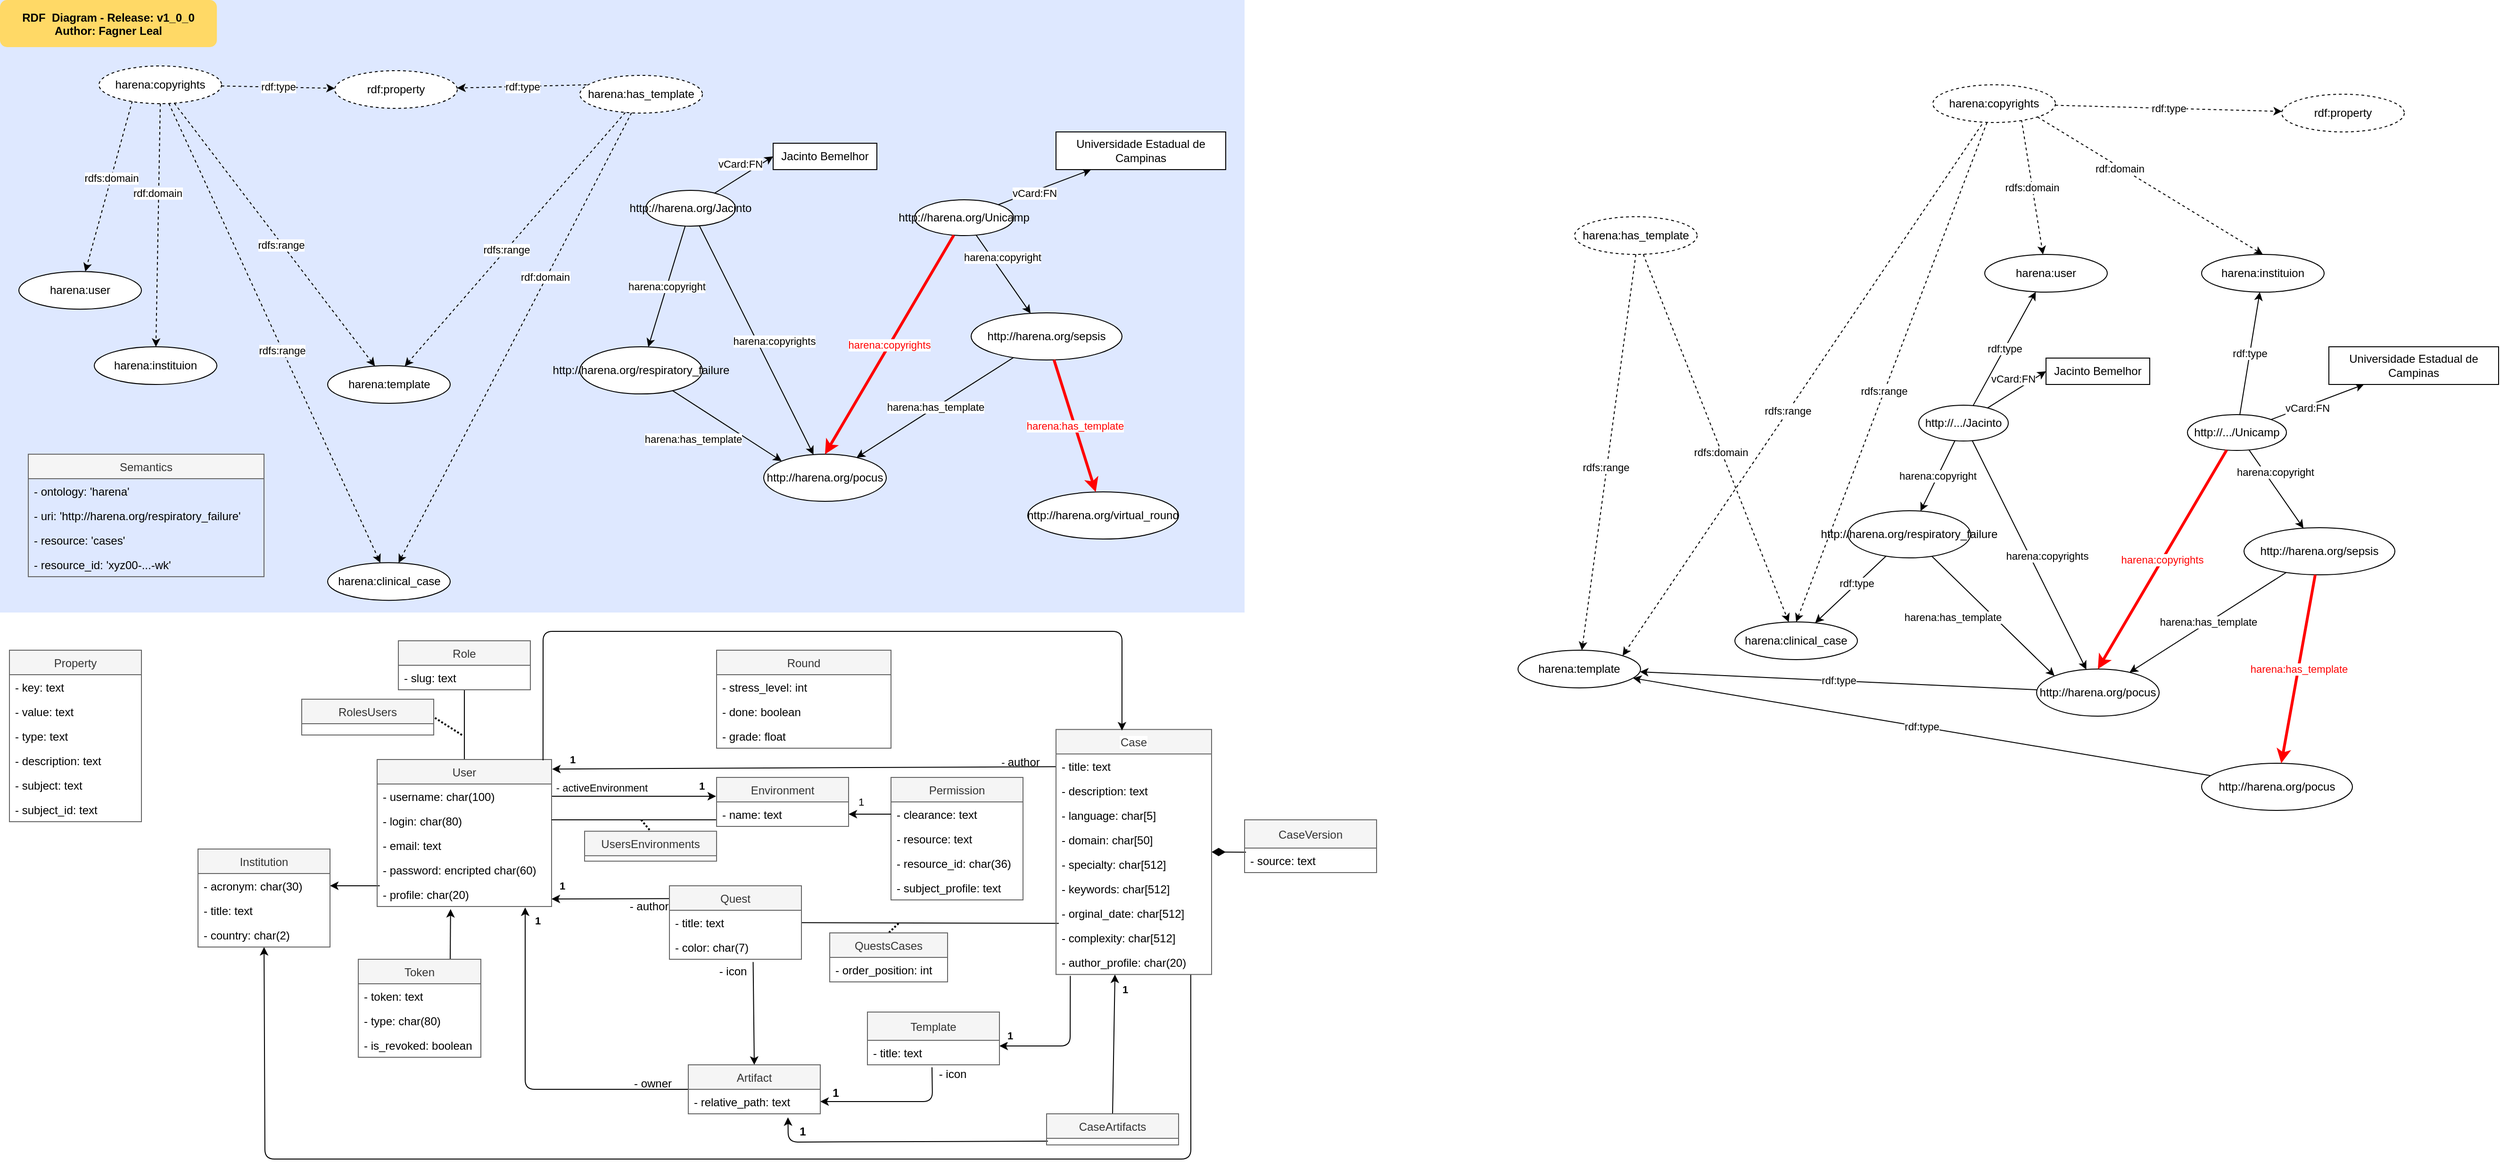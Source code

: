 <mxfile version="14.4.9" type="device"><diagram name="Page-1" id="c4acf3e9-155e-7222-9cf6-157b1a14988f"><mxGraphModel dx="1621" dy="424" grid="1" gridSize="10" guides="1" tooltips="1" connect="1" arrows="1" fold="1" page="1" pageScale="1" pageWidth="850" pageHeight="1100" background="#ffffff" math="0" shadow="0"><root><mxCell id="0"/><mxCell id="1" parent="0"/><mxCell id="ltPf_mcnGNrRVXwkHgvN-47" value="" style="fillColor=#DEE8FF;strokeColor=none" parent="1" vertex="1"><mxGeometry x="-840" y="10" width="1320" height="650" as="geometry"/></mxCell><mxCell id="sUAxRqPN--5q4pYPK_Sp-10" value="" style="endArrow=classic;endFill=1;endSize=6;html=1;exitX=0.5;exitY=0;exitDx=0;exitDy=0;entryX=0.379;entryY=1;entryDx=0;entryDy=0;entryPerimeter=0;startArrow=none;startFill=0;strokeWidth=1;" parent="1" source="sUAxRqPN--5q4pYPK_Sp-15" target="qgmicakALArpZonlW2vb-24" edge="1"><mxGeometry width="160" relative="1" as="geometry"><mxPoint x="135" y="790" as="sourcePoint"/><mxPoint x="228" y="1018" as="targetPoint"/></mxGeometry></mxCell><mxCell id="qgmicakALArpZonlW2vb-34" value="&lt;font style=&quot;font-size: 11px&quot;&gt;&lt;b&gt;1&lt;/b&gt;&lt;/font&gt;" style="edgeLabel;html=1;align=center;verticalAlign=middle;resizable=0;points=[];" parent="sUAxRqPN--5q4pYPK_Sp-10" vertex="1" connectable="0"><mxGeometry x="0.721" y="3" relative="1" as="geometry"><mxPoint x="13.47" y="-4.8" as="offset"/></mxGeometry></mxCell><mxCell id="sUAxRqPN--5q4pYPK_Sp-37" value="" style="endArrow=none;html=1;rounded=0;exitX=1;exitY=0.5;exitDx=0;exitDy=0;entryX=0.015;entryY=1.154;entryDx=0;entryDy=0;endFill=0;startArrow=classic;startFill=1;entryPerimeter=0;" parent="1" source="sUAxRqPN--5q4pYPK_Sp-26" target="ltPf_mcnGNrRVXwkHgvN-8" edge="1"><mxGeometry relative="1" as="geometry"><mxPoint x="-120" y="932" as="sourcePoint"/><mxPoint x="40" y="932" as="targetPoint"/></mxGeometry></mxCell><mxCell id="sUAxRqPN--5q4pYPK_Sp-41" value="" style="endArrow=none;endFill=0;endSize=12;html=1;startArrow=classic;startFill=1;exitX=1.003;exitY=0.065;exitDx=0;exitDy=0;exitPerimeter=0;" parent="1" source="sUAxRqPN--5q4pYPK_Sp-18" target="sUAxRqPN--5q4pYPK_Sp-2" edge="1"><mxGeometry width="160" relative="1" as="geometry"><mxPoint x="-258" y="826" as="sourcePoint"/><mxPoint x="-200" y="996" as="targetPoint"/></mxGeometry></mxCell><mxCell id="qgmicakALArpZonlW2vb-1" value="&lt;font style=&quot;font-size: 11px&quot;&gt;&lt;b&gt;&lt;font style=&quot;font-size: 11px&quot;&gt;1&lt;/font&gt;&lt;/b&gt;&lt;/font&gt;" style="edgeLabel;html=1;align=center;verticalAlign=middle;resizable=0;points=[];labelBackgroundColor=none;" parent="sUAxRqPN--5q4pYPK_Sp-41" vertex="1" connectable="0"><mxGeometry x="-0.857" y="-1" relative="1" as="geometry"><mxPoint x="-17.04" y="-10.95" as="offset"/></mxGeometry></mxCell><mxCell id="qgmicakALArpZonlW2vb-2" value="- &lt;font style=&quot;font-size: 12px&quot;&gt;author&lt;/font&gt;" style="edgeLabel;html=1;align=center;verticalAlign=middle;resizable=0;points=[];labelBackgroundColor=none;" parent="sUAxRqPN--5q4pYPK_Sp-41" vertex="1" connectable="0"><mxGeometry x="0.803" y="-3" relative="1" as="geometry"><mxPoint x="14.1" y="-8.24" as="offset"/></mxGeometry></mxCell><mxCell id="sUAxRqPN--5q4pYPK_Sp-59" value="" style="endArrow=none;endFill=0;endSize=12;html=1;exitX=0.018;exitY=-0.09;exitDx=0;exitDy=0;exitPerimeter=0;" parent="1" source="nv-oh9yCCC0227xtqOuW-4" target="sUAxRqPN--5q4pYPK_Sp-51" edge="1"><mxGeometry width="160" relative="1" as="geometry"><mxPoint x="270" y="987" as="sourcePoint"/><mxPoint x="30" y="953" as="targetPoint"/></mxGeometry></mxCell><mxCell id="sUAxRqPN--5q4pYPK_Sp-63" value="" style="endArrow=none;html=1;rounded=0;dashed=1;entryX=0.5;entryY=0;entryDx=0;entryDy=0;strokeWidth=2;dashPattern=1 1;" parent="1" target="sUAxRqPN--5q4pYPK_Sp-61" edge="1"><mxGeometry relative="1" as="geometry"><mxPoint x="113" y="990" as="sourcePoint"/><mxPoint x="445" y="954" as="targetPoint"/><Array as="points"/></mxGeometry></mxCell><mxCell id="sUAxRqPN--5q4pYPK_Sp-64" value="" style="resizable=0;html=1;align=left;verticalAlign=bottom;" parent="sUAxRqPN--5q4pYPK_Sp-63" connectable="0" vertex="1"><mxGeometry x="-1" relative="1" as="geometry"/></mxCell><mxCell id="sUAxRqPN--5q4pYPK_Sp-65" value="" style="resizable=0;html=1;align=right;verticalAlign=bottom;" parent="sUAxRqPN--5q4pYPK_Sp-63" connectable="0" vertex="1"><mxGeometry x="1" relative="1" as="geometry"/></mxCell><mxCell id="sUAxRqPN--5q4pYPK_Sp-70" value="" style="endArrow=none;endFill=0;endSize=12;html=1;entryX=0.5;entryY=1;entryDx=0;entryDy=0;exitX=0.5;exitY=0;exitDx=0;exitDy=0;" parent="1" source="sUAxRqPN--5q4pYPK_Sp-18" target="sUAxRqPN--5q4pYPK_Sp-68" edge="1"><mxGeometry width="160" relative="1" as="geometry"><mxPoint x="-365" y="816" as="sourcePoint"/><mxPoint x="-325" y="760" as="targetPoint"/></mxGeometry></mxCell><mxCell id="sUAxRqPN--5q4pYPK_Sp-73" value="" style="endArrow=none;html=1;rounded=0;dashed=1;entryX=1;entryY=0.5;entryDx=0;entryDy=0;strokeWidth=2;dashPattern=1 1;" parent="1" target="sUAxRqPN--5q4pYPK_Sp-71" edge="1"><mxGeometry relative="1" as="geometry"><mxPoint x="-350" y="790" as="sourcePoint"/><mxPoint x="-477.34" y="784.888" as="targetPoint"/><Array as="points"/></mxGeometry></mxCell><mxCell id="sUAxRqPN--5q4pYPK_Sp-74" value="" style="resizable=0;html=1;align=left;verticalAlign=bottom;" parent="sUAxRqPN--5q4pYPK_Sp-73" connectable="0" vertex="1"><mxGeometry x="-1" relative="1" as="geometry"/></mxCell><mxCell id="sUAxRqPN--5q4pYPK_Sp-75" value="" style="resizable=0;html=1;align=right;verticalAlign=bottom;" parent="sUAxRqPN--5q4pYPK_Sp-73" connectable="0" vertex="1"><mxGeometry x="1" relative="1" as="geometry"/></mxCell><mxCell id="ltPf_mcnGNrRVXwkHgvN-31" value="" style="endArrow=none;endFill=0;endSize=12;html=1;entryX=0.004;entryY=0.175;entryDx=0;entryDy=0;entryPerimeter=0;startArrow=classic;startFill=1;" parent="1" target="sUAxRqPN--5q4pYPK_Sp-50" edge="1"><mxGeometry width="160" relative="1" as="geometry"><mxPoint x="-255" y="964" as="sourcePoint"/><mxPoint x="-110" y="970" as="targetPoint"/></mxGeometry></mxCell><mxCell id="qgmicakALArpZonlW2vb-29" value="&lt;font style=&quot;font-size: 12px&quot;&gt;- author&lt;/font&gt;" style="edgeLabel;html=1;align=center;verticalAlign=middle;resizable=0;points=[];labelBackgroundColor=none;" parent="ltPf_mcnGNrRVXwkHgvN-31" vertex="1" connectable="0"><mxGeometry x="0.227" y="-2" relative="1" as="geometry"><mxPoint x="25.85" y="6.21" as="offset"/></mxGeometry></mxCell><mxCell id="qgmicakALArpZonlW2vb-30" value="&lt;font style=&quot;font-size: 12px&quot;&gt;- owner&lt;/font&gt;" style="edgeLabel;html=1;align=center;verticalAlign=middle;resizable=0;points=[];labelBackgroundColor=none;" parent="ltPf_mcnGNrRVXwkHgvN-31" vertex="1" connectable="0"><mxGeometry x="0.227" y="-2" relative="1" as="geometry"><mxPoint x="29.42" y="194.21" as="offset"/></mxGeometry></mxCell><mxCell id="qgmicakALArpZonlW2vb-32" value="&lt;font style=&quot;font-size: 11px&quot;&gt;&lt;b&gt;1&lt;/b&gt;&lt;/font&gt;" style="edgeLabel;html=1;align=center;verticalAlign=middle;resizable=0;points=[];" parent="ltPf_mcnGNrRVXwkHgvN-31" vertex="1" connectable="0"><mxGeometry x="-0.617" y="2" relative="1" as="geometry"><mxPoint x="-13.23" y="-11.93" as="offset"/></mxGeometry></mxCell><mxCell id="ltPf_mcnGNrRVXwkHgvN-48" value="RDF  Diagram - Release: v1_0_0&#xA;Author: Fagner Leal" style="rounded=1;fontStyle=1;fillColor=#FFD966;strokeColor=none" parent="1" vertex="1"><mxGeometry x="-840" y="10" width="230" height="50" as="geometry"/></mxCell><mxCell id="rxB0pewscnfSwpeUuFem-4" value="" style="endArrow=classic;endFill=1;html=1;entryX=0.755;entryY=1.143;entryDx=0;entryDy=0;startArrow=none;startFill=0;entryPerimeter=0;exitX=0.01;exitY=0.879;exitDx=0;exitDy=0;exitPerimeter=0;" parent="1" source="sUAxRqPN--5q4pYPK_Sp-15" target="rxB0pewscnfSwpeUuFem-3" edge="1"><mxGeometry width="160" relative="1" as="geometry"><mxPoint x="230" y="1250" as="sourcePoint"/><mxPoint x="28.18" y="1249.76" as="targetPoint"/><Array as="points"><mxPoint x="-4" y="1222"/></Array></mxGeometry></mxCell><mxCell id="nv-oh9yCCC0227xtqOuW-51" value="&lt;font style=&quot;font-size: 12px&quot;&gt;&lt;b&gt;1&lt;/b&gt;&lt;/font&gt;" style="edgeLabel;html=1;align=center;verticalAlign=middle;resizable=0;points=[];labelBackgroundColor=none;" parent="rxB0pewscnfSwpeUuFem-4" vertex="1" connectable="0"><mxGeometry x="-0.765" y="-3" relative="1" as="geometry"><mxPoint x="-224.68" y="-7.81" as="offset"/></mxGeometry></mxCell><mxCell id="rxB0pewscnfSwpeUuFem-7" value="" style="endArrow=classic;endFill=1;html=1;entryX=0.5;entryY=0;entryDx=0;entryDy=0;startArrow=none;startFill=0;exitX=0.634;exitY=1.109;exitDx=0;exitDy=0;exitPerimeter=0;" parent="1" source="nv-oh9yCCC0227xtqOuW-54" target="rxB0pewscnfSwpeUuFem-1" edge="1"><mxGeometry width="160" relative="1" as="geometry"><mxPoint x="240" y="1253" as="sourcePoint"/><mxPoint x="40" y="1253" as="targetPoint"/></mxGeometry></mxCell><mxCell id="qgmicakALArpZonlW2vb-36" value="&lt;font style=&quot;font-size: 12px&quot;&gt;- icon&lt;/font&gt;" style="edgeLabel;html=1;align=center;verticalAlign=middle;resizable=0;points=[];labelBackgroundColor=none;" parent="rxB0pewscnfSwpeUuFem-7" vertex="1" connectable="0"><mxGeometry x="-0.633" y="1" relative="1" as="geometry"><mxPoint x="-22.83" y="-9.65" as="offset"/></mxGeometry></mxCell><mxCell id="nv-oh9yCCC0227xtqOuW-7" value="" style="endArrow=none;endFill=0;html=1;startArrow=classic;startFill=1;entryX=0.866;entryY=0.989;entryDx=0;entryDy=0;entryPerimeter=0;" parent="1" source="ltPf_mcnGNrRVXwkHgvN-51" target="qgmicakALArpZonlW2vb-24" edge="1"><mxGeometry width="160" relative="1" as="geometry"><mxPoint x="-380" y="970" as="sourcePoint"/><mxPoint x="350" y="1020" as="targetPoint"/><Array as="points"><mxPoint x="-559" y="1240"/><mxPoint x="423" y="1240"/></Array></mxGeometry></mxCell><mxCell id="nv-oh9yCCC0227xtqOuW-11" value="" style="endArrow=none;html=1;endFill=0;endSize=12;exitX=1;exitY=0.5;exitDx=0;exitDy=0;entryX=0.011;entryY=0.167;entryDx=0;entryDy=0;entryPerimeter=0;startArrow=diamondThin;startFill=1;startSize=12;" parent="1" source="sUAxRqPN--5q4pYPK_Sp-1" target="sUAxRqPN--5q4pYPK_Sp-12" edge="1"><mxGeometry width="50" height="50" relative="1" as="geometry"><mxPoint x="420" y="950" as="sourcePoint"/><mxPoint x="470" y="900" as="targetPoint"/></mxGeometry></mxCell><mxCell id="nv-oh9yCCC0227xtqOuW-23" value="" style="endArrow=none;html=1;exitX=1;exitY=0.75;exitDx=0;exitDy=0;startArrow=classic;startFill=1;entryX=0.489;entryY=1.1;entryDx=0;entryDy=0;entryPerimeter=0;" parent="1" source="rxB0pewscnfSwpeUuFem-1" target="nv-oh9yCCC0227xtqOuW-19" edge="1"><mxGeometry width="50" height="50" relative="1" as="geometry"><mxPoint x="490" y="1020" as="sourcePoint"/><mxPoint x="149" y="1157" as="targetPoint"/><Array as="points"><mxPoint x="149" y="1179"/></Array></mxGeometry></mxCell><mxCell id="nv-oh9yCCC0227xtqOuW-52" value="&lt;font style=&quot;font-size: 12px&quot;&gt;&lt;b&gt;1&lt;/b&gt;&lt;/font&gt;" style="edgeLabel;html=1;align=center;verticalAlign=middle;resizable=0;points=[];labelBackgroundColor=none;" parent="nv-oh9yCCC0227xtqOuW-23" vertex="1" connectable="0"><mxGeometry x="0.035" y="-3" relative="1" as="geometry"><mxPoint x="-65.18" y="-12" as="offset"/></mxGeometry></mxCell><mxCell id="qgmicakALArpZonlW2vb-37" value="&lt;font style=&quot;font-size: 12px&quot;&gt;- icon&lt;/font&gt;" style="edgeLabel;html=1;align=center;verticalAlign=middle;resizable=0;points=[];labelBackgroundColor=none;" parent="nv-oh9yCCC0227xtqOuW-23" vertex="1" connectable="0"><mxGeometry x="0.372" y="-4" relative="1" as="geometry"><mxPoint x="33.6" y="-33" as="offset"/></mxGeometry></mxCell><mxCell id="nv-oh9yCCC0227xtqOuW-42" value="" style="endArrow=none;html=1;endFill=0;startArrow=classic;startFill=1;endSize=6;startSize=6;entryX=0.092;entryY=1.054;entryDx=0;entryDy=0;entryPerimeter=0;" parent="1" target="qgmicakALArpZonlW2vb-24" edge="1"><mxGeometry width="50" height="50" relative="1" as="geometry"><mxPoint x="220" y="1120" as="sourcePoint"/><mxPoint x="210" y="1049" as="targetPoint"/><Array as="points"><mxPoint x="295" y="1120"/></Array></mxGeometry></mxCell><mxCell id="qgmicakALArpZonlW2vb-35" value="&lt;b&gt;1&lt;/b&gt;" style="edgeLabel;html=1;align=center;verticalAlign=middle;resizable=0;points=[];" parent="nv-oh9yCCC0227xtqOuW-42" vertex="1" connectable="0"><mxGeometry x="-0.378" y="1" relative="1" as="geometry"><mxPoint x="-35.88" y="-10" as="offset"/></mxGeometry></mxCell><mxCell id="nv-oh9yCCC0227xtqOuW-44" value="" style="endArrow=classic;html=1;exitX=0;exitY=0.5;exitDx=0;exitDy=0;endFill=1;" parent="1" source="rxB0pewscnfSwpeUuFem-1" edge="1"><mxGeometry width="50" height="50" relative="1" as="geometry"><mxPoint x="-310" y="1190" as="sourcePoint"/><mxPoint x="-283" y="973" as="targetPoint"/><Array as="points"><mxPoint x="-283" y="1166"/></Array></mxGeometry></mxCell><mxCell id="qgmicakALArpZonlW2vb-33" value="&lt;font style=&quot;font-size: 11px&quot;&gt;&lt;b&gt;1&lt;/b&gt;&lt;/font&gt;" style="edgeLabel;html=1;align=center;verticalAlign=middle;resizable=0;points=[];" parent="nv-oh9yCCC0227xtqOuW-44" vertex="1" connectable="0"><mxGeometry x="0.927" y="2" relative="1" as="geometry"><mxPoint x="15" y="0.12" as="offset"/></mxGeometry></mxCell><mxCell id="nv-oh9yCCC0227xtqOuW-64" value="" style="endArrow=classic;html=1;entryX=0.421;entryY=1.105;entryDx=0;entryDy=0;entryPerimeter=0;exitX=0.75;exitY=0;exitDx=0;exitDy=0;" parent="1" source="nv-oh9yCCC0227xtqOuW-59" target="qgmicakALArpZonlW2vb-23" edge="1"><mxGeometry width="50" height="50" relative="1" as="geometry"><mxPoint x="-380" y="1090" as="sourcePoint"/><mxPoint x="-340" y="1030" as="targetPoint"/></mxGeometry></mxCell><mxCell id="VBYAB2ZkDEjt5uV-5q2S-9" value="" style="endArrow=classic;html=1;endFill=1;entryX=-0.004;entryY=0.385;entryDx=0;entryDy=0;entryPerimeter=0;exitX=1;exitY=0.5;exitDx=0;exitDy=0;" parent="1" source="sUAxRqPN--5q4pYPK_Sp-24" target="VBYAB2ZkDEjt5uV-5q2S-3" edge="1"><mxGeometry width="50" height="50" relative="1" as="geometry"><mxPoint x="-255" y="868" as="sourcePoint"/><mxPoint x="-193" y="867" as="targetPoint"/></mxGeometry></mxCell><mxCell id="QBYOFduUGAOPN2Ue1WCg-9" value="- activeEnvironment" style="edgeLabel;html=1;align=center;verticalAlign=middle;resizable=0;points=[];fontStyle=0;labelBackgroundColor=none;" parent="VBYAB2ZkDEjt5uV-5q2S-9" vertex="1" connectable="0"><mxGeometry x="-0.844" y="-3" relative="1" as="geometry"><mxPoint x="39" y="-12" as="offset"/></mxGeometry></mxCell><mxCell id="-ISpLcDJZhbXCQYNIHXU-9" value="1" style="edgeLabel;html=1;align=center;verticalAlign=middle;resizable=0;points=[];fontStyle=1;labelBackgroundColor=none;" parent="VBYAB2ZkDEjt5uV-5q2S-9" vertex="1" connectable="0"><mxGeometry x="0.869" y="-1" relative="1" as="geometry"><mxPoint x="-4" y="-12.02" as="offset"/></mxGeometry></mxCell><mxCell id="sUAxRqPN--5q4pYPK_Sp-77" value="Property" style="swimlane;fontStyle=0;childLayout=stackLayout;horizontal=1;startSize=26;fillColor=#f5f5f5;horizontalStack=0;resizeParent=1;resizeParentMax=0;resizeLast=0;collapsible=1;marginBottom=0;strokeColor=#666666;fontColor=#333333;" parent="1" vertex="1"><mxGeometry x="-830" y="700" width="140" height="182" as="geometry"/></mxCell><mxCell id="sUAxRqPN--5q4pYPK_Sp-79" value="- key: text" style="text;strokeColor=none;fillColor=none;align=left;verticalAlign=top;spacingLeft=4;spacingRight=4;overflow=hidden;rotatable=0;points=[[0,0.5],[1,0.5]];portConstraint=eastwest;" parent="sUAxRqPN--5q4pYPK_Sp-77" vertex="1"><mxGeometry y="26" width="140" height="26" as="geometry"/></mxCell><mxCell id="u84OwA5gPwOAXRoa-RLn-4" value="- value: text" style="text;strokeColor=none;fillColor=none;align=left;verticalAlign=top;spacingLeft=4;spacingRight=4;overflow=hidden;rotatable=0;points=[[0,0.5],[1,0.5]];portConstraint=eastwest;" parent="sUAxRqPN--5q4pYPK_Sp-77" vertex="1"><mxGeometry y="52" width="140" height="26" as="geometry"/></mxCell><mxCell id="u84OwA5gPwOAXRoa-RLn-5" value="- type: text" style="text;strokeColor=none;fillColor=none;align=left;verticalAlign=top;spacingLeft=4;spacingRight=4;overflow=hidden;rotatable=0;points=[[0,0.5],[1,0.5]];portConstraint=eastwest;" parent="sUAxRqPN--5q4pYPK_Sp-77" vertex="1"><mxGeometry y="78" width="140" height="26" as="geometry"/></mxCell><mxCell id="u84OwA5gPwOAXRoa-RLn-6" value="- description: text" style="text;strokeColor=none;fillColor=none;align=left;verticalAlign=top;spacingLeft=4;spacingRight=4;overflow=hidden;rotatable=0;points=[[0,0.5],[1,0.5]];portConstraint=eastwest;" parent="sUAxRqPN--5q4pYPK_Sp-77" vertex="1"><mxGeometry y="104" width="140" height="26" as="geometry"/></mxCell><mxCell id="u84OwA5gPwOAXRoa-RLn-7" value="- subject: text" style="text;strokeColor=none;fillColor=none;align=left;verticalAlign=top;spacingLeft=4;spacingRight=4;overflow=hidden;rotatable=0;points=[[0,0.5],[1,0.5]];portConstraint=eastwest;" parent="sUAxRqPN--5q4pYPK_Sp-77" vertex="1"><mxGeometry y="130" width="140" height="26" as="geometry"/></mxCell><mxCell id="u84OwA5gPwOAXRoa-RLn-8" value="- subject_id: text" style="text;strokeColor=none;fillColor=none;align=left;verticalAlign=top;spacingLeft=4;spacingRight=4;overflow=hidden;rotatable=0;points=[[0,0.5],[1,0.5]];portConstraint=eastwest;" parent="sUAxRqPN--5q4pYPK_Sp-77" vertex="1"><mxGeometry y="156" width="140" height="26" as="geometry"/></mxCell><mxCell id="sUAxRqPN--5q4pYPK_Sp-86" value="Semantics" style="swimlane;fontStyle=0;childLayout=stackLayout;horizontal=1;startSize=26;fillColor=#f5f5f5;horizontalStack=0;resizeParent=1;resizeParentMax=0;resizeLast=0;collapsible=1;marginBottom=0;strokeColor=#666666;fontColor=#333333;" parent="1" vertex="1"><mxGeometry x="-810" y="492.04" width="250" height="130" as="geometry"/></mxCell><mxCell id="QBYOFduUGAOPN2Ue1WCg-1" value="- ontology: 'harena'" style="text;strokeColor=none;fillColor=none;align=left;verticalAlign=top;spacingLeft=4;spacingRight=4;overflow=hidden;rotatable=0;points=[[0,0.5],[1,0.5]];portConstraint=eastwest;" parent="sUAxRqPN--5q4pYPK_Sp-86" vertex="1"><mxGeometry y="26" width="250" height="26" as="geometry"/></mxCell><mxCell id="sUAxRqPN--5q4pYPK_Sp-87" value="- uri: 'http://harena.org/respiratory_failure'" style="text;strokeColor=none;fillColor=none;align=left;verticalAlign=top;spacingLeft=4;spacingRight=4;overflow=hidden;rotatable=0;points=[[0,0.5],[1,0.5]];portConstraint=eastwest;" parent="sUAxRqPN--5q4pYPK_Sp-86" vertex="1"><mxGeometry y="52" width="250" height="26" as="geometry"/></mxCell><mxCell id="u84OwA5gPwOAXRoa-RLn-22" value="- resource: 'cases'" style="text;strokeColor=none;fillColor=none;align=left;verticalAlign=top;spacingLeft=4;spacingRight=4;overflow=hidden;rotatable=0;points=[[0,0.5],[1,0.5]];portConstraint=eastwest;" parent="sUAxRqPN--5q4pYPK_Sp-86" vertex="1"><mxGeometry y="78" width="250" height="26" as="geometry"/></mxCell><mxCell id="u84OwA5gPwOAXRoa-RLn-23" value="- resource_id: 'xyz00-...-wk'" style="text;strokeColor=none;fillColor=none;align=left;verticalAlign=top;spacingLeft=4;spacingRight=4;overflow=hidden;rotatable=0;points=[[0,0.5],[1,0.5]];portConstraint=eastwest;" parent="sUAxRqPN--5q4pYPK_Sp-86" vertex="1"><mxGeometry y="104" width="250" height="26" as="geometry"/></mxCell><mxCell id="sUAxRqPN--5q4pYPK_Sp-1" value="Case" style="swimlane;fontStyle=0;childLayout=stackLayout;horizontal=1;startSize=26;fillColor=#f5f5f5;horizontalStack=0;resizeParent=1;resizeParentMax=0;resizeLast=0;collapsible=1;marginBottom=0;strokeColor=#666666;fontColor=#333333;labelBackgroundColor=#ffffff;" parent="1" vertex="1"><mxGeometry x="280" y="784.18" width="165" height="260" as="geometry"/></mxCell><mxCell id="sUAxRqPN--5q4pYPK_Sp-2" value="- title: text" style="text;align=left;verticalAlign=top;spacingLeft=4;spacingRight=4;overflow=hidden;rotatable=0;points=[[0,0.5],[1,0.5]];portConstraint=eastwest;labelBackgroundColor=none;" parent="sUAxRqPN--5q4pYPK_Sp-1" vertex="1"><mxGeometry y="26" width="165" height="26" as="geometry"/></mxCell><mxCell id="sUAxRqPN--5q4pYPK_Sp-3" value="- description: text" style="text;align=left;verticalAlign=top;spacingLeft=4;spacingRight=4;overflow=hidden;rotatable=0;points=[[0,0.5],[1,0.5]];portConstraint=eastwest;labelBackgroundColor=none;" parent="sUAxRqPN--5q4pYPK_Sp-1" vertex="1"><mxGeometry y="52" width="165" height="26" as="geometry"/></mxCell><mxCell id="sUAxRqPN--5q4pYPK_Sp-4" value="- language: char[5]" style="text;align=left;verticalAlign=top;spacingLeft=4;spacingRight=4;overflow=hidden;rotatable=0;points=[[0,0.5],[1,0.5]];portConstraint=eastwest;labelBackgroundColor=none;" parent="sUAxRqPN--5q4pYPK_Sp-1" vertex="1"><mxGeometry y="78" width="165" height="26" as="geometry"/></mxCell><mxCell id="sUAxRqPN--5q4pYPK_Sp-5" value="- domain: char[50]" style="text;align=left;verticalAlign=top;spacingLeft=4;spacingRight=4;overflow=hidden;rotatable=0;points=[[0,0.5],[1,0.5]];portConstraint=eastwest;labelBackgroundColor=none;" parent="sUAxRqPN--5q4pYPK_Sp-1" vertex="1"><mxGeometry y="104" width="165" height="26" as="geometry"/></mxCell><mxCell id="sUAxRqPN--5q4pYPK_Sp-6" value="- specialty: char[512]" style="text;align=left;verticalAlign=top;spacingLeft=4;spacingRight=4;overflow=hidden;rotatable=0;points=[[0,0.5],[1,0.5]];portConstraint=eastwest;labelBackgroundColor=none;" parent="sUAxRqPN--5q4pYPK_Sp-1" vertex="1"><mxGeometry y="130" width="165" height="26" as="geometry"/></mxCell><mxCell id="sUAxRqPN--5q4pYPK_Sp-7" value="- keywords: char[512]" style="text;align=left;verticalAlign=top;spacingLeft=4;spacingRight=4;overflow=hidden;rotatable=0;points=[[0,0.5],[1,0.5]];portConstraint=eastwest;labelBackgroundColor=none;" parent="sUAxRqPN--5q4pYPK_Sp-1" vertex="1"><mxGeometry y="156" width="165" height="26" as="geometry"/></mxCell><mxCell id="nv-oh9yCCC0227xtqOuW-3" value="- orginal_date: char[512]" style="text;align=left;verticalAlign=top;spacingLeft=4;spacingRight=4;overflow=hidden;rotatable=0;points=[[0,0.5],[1,0.5]];portConstraint=eastwest;labelBackgroundColor=none;" parent="sUAxRqPN--5q4pYPK_Sp-1" vertex="1"><mxGeometry y="182" width="165" height="26" as="geometry"/></mxCell><mxCell id="nv-oh9yCCC0227xtqOuW-4" value="- complexity: char[512]" style="text;align=left;verticalAlign=top;spacingLeft=4;spacingRight=4;overflow=hidden;rotatable=0;points=[[0,0.5],[1,0.5]];portConstraint=eastwest;labelBackgroundColor=none;" parent="sUAxRqPN--5q4pYPK_Sp-1" vertex="1"><mxGeometry y="208" width="165" height="26" as="geometry"/></mxCell><mxCell id="qgmicakALArpZonlW2vb-24" value="- author_profile: char(20)" style="text;align=left;verticalAlign=top;spacingLeft=4;spacingRight=4;overflow=hidden;rotatable=0;points=[[0,0.5],[1,0.5]];portConstraint=eastwest;labelBackgroundColor=none;" parent="sUAxRqPN--5q4pYPK_Sp-1" vertex="1"><mxGeometry y="234" width="165" height="26" as="geometry"/></mxCell><mxCell id="sUAxRqPN--5q4pYPK_Sp-25" value="Institution" style="swimlane;fontStyle=0;childLayout=stackLayout;horizontal=1;startSize=26;fillColor=#f5f5f5;horizontalStack=0;resizeParent=1;resizeParentMax=0;resizeLast=0;collapsible=1;marginBottom=0;strokeColor=#666666;fontColor=#333333;" parent="1" vertex="1"><mxGeometry x="-630" y="911" width="140" height="104" as="geometry"/></mxCell><mxCell id="sUAxRqPN--5q4pYPK_Sp-26" value="- acronym: char(30)" style="text;strokeColor=none;fillColor=none;align=left;verticalAlign=top;spacingLeft=4;spacingRight=4;overflow=hidden;rotatable=0;points=[[0,0.5],[1,0.5]];portConstraint=eastwest;" parent="sUAxRqPN--5q4pYPK_Sp-25" vertex="1"><mxGeometry y="26" width="140" height="26" as="geometry"/></mxCell><mxCell id="ltPf_mcnGNrRVXwkHgvN-50" value="- title: text" style="text;strokeColor=none;fillColor=none;align=left;verticalAlign=top;spacingLeft=4;spacingRight=4;overflow=hidden;rotatable=0;points=[[0,0.5],[1,0.5]];portConstraint=eastwest;" parent="sUAxRqPN--5q4pYPK_Sp-25" vertex="1"><mxGeometry y="52" width="140" height="26" as="geometry"/></mxCell><mxCell id="ltPf_mcnGNrRVXwkHgvN-51" value="- country: char(2)" style="text;strokeColor=none;fillColor=none;align=left;verticalAlign=top;spacingLeft=4;spacingRight=4;overflow=hidden;rotatable=0;points=[[0,0.5],[1,0.5]];portConstraint=eastwest;" parent="sUAxRqPN--5q4pYPK_Sp-25" vertex="1"><mxGeometry y="78" width="140" height="26" as="geometry"/></mxCell><mxCell id="sUAxRqPN--5q4pYPK_Sp-18" value="User" style="swimlane;fontStyle=0;childLayout=stackLayout;horizontal=1;startSize=26;fillColor=#f5f5f5;horizontalStack=0;resizeParent=1;resizeParentMax=0;resizeLast=0;collapsible=1;marginBottom=0;strokeColor=#666666;fontColor=#333333;" parent="1" vertex="1"><mxGeometry x="-440" y="816" width="185" height="156" as="geometry"/></mxCell><mxCell id="sUAxRqPN--5q4pYPK_Sp-24" value="- username: char(100)" style="text;strokeColor=none;fillColor=none;align=left;verticalAlign=top;spacingLeft=4;spacingRight=4;overflow=hidden;rotatable=0;points=[[0,0.5],[1,0.5]];portConstraint=eastwest;" parent="sUAxRqPN--5q4pYPK_Sp-18" vertex="1"><mxGeometry y="26" width="185" height="26" as="geometry"/></mxCell><mxCell id="ltPf_mcnGNrRVXwkHgvN-6" value="- login: char(80)" style="text;strokeColor=none;fillColor=none;align=left;verticalAlign=top;spacingLeft=4;spacingRight=4;overflow=hidden;rotatable=0;points=[[0,0.5],[1,0.5]];portConstraint=eastwest;" parent="sUAxRqPN--5q4pYPK_Sp-18" vertex="1"><mxGeometry y="52" width="185" height="26" as="geometry"/></mxCell><mxCell id="ltPf_mcnGNrRVXwkHgvN-7" value="- email: text" style="text;strokeColor=none;fillColor=none;align=left;verticalAlign=top;spacingLeft=4;spacingRight=4;overflow=hidden;rotatable=0;points=[[0,0.5],[1,0.5]];portConstraint=eastwest;" parent="sUAxRqPN--5q4pYPK_Sp-18" vertex="1"><mxGeometry y="78" width="185" height="26" as="geometry"/></mxCell><mxCell id="ltPf_mcnGNrRVXwkHgvN-8" value="- password: encripted char(60) " style="text;strokeColor=none;fillColor=none;align=left;verticalAlign=top;spacingLeft=4;spacingRight=4;overflow=hidden;rotatable=0;points=[[0,0.5],[1,0.5]];portConstraint=eastwest;" parent="sUAxRqPN--5q4pYPK_Sp-18" vertex="1"><mxGeometry y="104" width="185" height="26" as="geometry"/></mxCell><mxCell id="qgmicakALArpZonlW2vb-23" value="- profile: char(20)" style="text;strokeColor=none;fillColor=none;align=left;verticalAlign=top;spacingLeft=4;spacingRight=4;overflow=hidden;rotatable=0;points=[[0,0.5],[1,0.5]];portConstraint=eastwest;" parent="sUAxRqPN--5q4pYPK_Sp-18" vertex="1"><mxGeometry y="130" width="185" height="26" as="geometry"/></mxCell><mxCell id="sUAxRqPN--5q4pYPK_Sp-50" value="Quest" style="swimlane;fontStyle=0;childLayout=stackLayout;horizontal=1;startSize=26;fillColor=#f5f5f5;horizontalStack=0;resizeParent=1;resizeParentMax=0;resizeLast=0;collapsible=1;marginBottom=0;strokeColor=#666666;fontColor=#333333;" parent="1" vertex="1"><mxGeometry x="-130" y="950" width="140" height="78" as="geometry"/></mxCell><mxCell id="sUAxRqPN--5q4pYPK_Sp-51" value="- title: text" style="text;strokeColor=none;fillColor=none;align=left;verticalAlign=top;spacingLeft=4;spacingRight=4;overflow=hidden;rotatable=0;points=[[0,0.5],[1,0.5]];portConstraint=eastwest;" parent="sUAxRqPN--5q4pYPK_Sp-50" vertex="1"><mxGeometry y="26" width="140" height="26" as="geometry"/></mxCell><mxCell id="nv-oh9yCCC0227xtqOuW-54" value="- color: char(7)" style="text;strokeColor=none;fillColor=none;align=left;verticalAlign=top;spacingLeft=4;spacingRight=4;overflow=hidden;rotatable=0;points=[[0,0.5],[1,0.5]];portConstraint=eastwest;" parent="sUAxRqPN--5q4pYPK_Sp-50" vertex="1"><mxGeometry y="52" width="140" height="26" as="geometry"/></mxCell><mxCell id="sUAxRqPN--5q4pYPK_Sp-68" value="Role" style="swimlane;fontStyle=0;childLayout=stackLayout;horizontal=1;startSize=26;fillColor=#f5f5f5;horizontalStack=0;resizeParent=1;resizeParentMax=0;resizeLast=0;collapsible=1;marginBottom=0;strokeColor=#666666;fontColor=#333333;" parent="1" vertex="1"><mxGeometry x="-417.5" y="690" width="140" height="52" as="geometry"/></mxCell><mxCell id="sUAxRqPN--5q4pYPK_Sp-69" value="- slug: text" style="text;strokeColor=none;fillColor=none;align=left;verticalAlign=top;spacingLeft=4;spacingRight=4;overflow=hidden;rotatable=0;points=[[0,0.5],[1,0.5]];portConstraint=eastwest;" parent="sUAxRqPN--5q4pYPK_Sp-68" vertex="1"><mxGeometry y="26" width="140" height="26" as="geometry"/></mxCell><mxCell id="sUAxRqPN--5q4pYPK_Sp-71" value="RolesUsers" style="swimlane;fontStyle=0;childLayout=stackLayout;horizontal=1;startSize=26;fillColor=#f5f5f5;horizontalStack=0;resizeParent=1;resizeParentMax=0;resizeLast=0;collapsible=1;marginBottom=0;strokeColor=#666666;fontColor=#333333;" parent="1" vertex="1"><mxGeometry x="-520" y="752" width="140" height="38" as="geometry"/></mxCell><mxCell id="sUAxRqPN--5q4pYPK_Sp-61" value="QuestsCases" style="swimlane;fontStyle=0;childLayout=stackLayout;horizontal=1;startSize=26;fillColor=#f5f5f5;horizontalStack=0;resizeParent=1;resizeParentMax=0;resizeLast=0;collapsible=1;marginBottom=0;strokeColor=#666666;fontColor=#333333;" parent="1" vertex="1"><mxGeometry x="40" y="1000" width="125" height="52" as="geometry"/></mxCell><mxCell id="sUAxRqPN--5q4pYPK_Sp-62" value="- order_position: int" style="text;strokeColor=none;fillColor=none;align=left;verticalAlign=top;spacingLeft=4;spacingRight=4;overflow=hidden;rotatable=0;points=[[0,0.5],[1,0.5]];portConstraint=eastwest;" parent="sUAxRqPN--5q4pYPK_Sp-61" vertex="1"><mxGeometry y="26" width="125" height="26" as="geometry"/></mxCell><mxCell id="sUAxRqPN--5q4pYPK_Sp-11" value="CaseVersion" style="swimlane;fontStyle=0;childLayout=stackLayout;horizontal=1;startSize=30;fillColor=#f5f5f5;horizontalStack=0;resizeParent=1;resizeParentMax=0;resizeLast=0;collapsible=1;marginBottom=0;strokeColor=#666666;fontColor=#333333;" parent="1" vertex="1"><mxGeometry x="480" y="880" width="140" height="56" as="geometry"/></mxCell><mxCell id="sUAxRqPN--5q4pYPK_Sp-12" value="- source: text" style="text;strokeColor=none;fillColor=none;align=left;verticalAlign=top;spacingLeft=4;spacingRight=4;overflow=hidden;rotatable=0;points=[[0,0.5],[1,0.5]];portConstraint=eastwest;" parent="sUAxRqPN--5q4pYPK_Sp-11" vertex="1"><mxGeometry y="30" width="140" height="26" as="geometry"/></mxCell><mxCell id="nv-oh9yCCC0227xtqOuW-59" value="Token" style="swimlane;fontStyle=0;childLayout=stackLayout;horizontal=1;startSize=26;fillColor=#f5f5f5;horizontalStack=0;resizeParent=1;resizeParentMax=0;resizeLast=0;collapsible=1;marginBottom=0;strokeColor=#666666;fontColor=#333333;" parent="1" vertex="1"><mxGeometry x="-460" y="1028" width="130" height="104" as="geometry"/></mxCell><mxCell id="nv-oh9yCCC0227xtqOuW-60" value="- token: text" style="text;strokeColor=none;fillColor=none;align=left;verticalAlign=top;spacingLeft=4;spacingRight=4;overflow=hidden;rotatable=0;points=[[0,0.5],[1,0.5]];portConstraint=eastwest;" parent="nv-oh9yCCC0227xtqOuW-59" vertex="1"><mxGeometry y="26" width="130" height="26" as="geometry"/></mxCell><mxCell id="nv-oh9yCCC0227xtqOuW-61" value="- type: char(80)" style="text;strokeColor=none;fillColor=none;align=left;verticalAlign=top;spacingLeft=4;spacingRight=4;overflow=hidden;rotatable=0;points=[[0,0.5],[1,0.5]];portConstraint=eastwest;" parent="nv-oh9yCCC0227xtqOuW-59" vertex="1"><mxGeometry y="52" width="130" height="26" as="geometry"/></mxCell><mxCell id="nv-oh9yCCC0227xtqOuW-62" value="- is_revoked: boolean" style="text;strokeColor=none;fillColor=none;align=left;verticalAlign=top;spacingLeft=4;spacingRight=4;overflow=hidden;rotatable=0;points=[[0,0.5],[1,0.5]];portConstraint=eastwest;" parent="nv-oh9yCCC0227xtqOuW-59" vertex="1"><mxGeometry y="78" width="130" height="26" as="geometry"/></mxCell><mxCell id="VBYAB2ZkDEjt5uV-5q2S-3" value="Environment" style="swimlane;fontStyle=0;childLayout=stackLayout;horizontal=1;startSize=26;fillColor=#f5f5f5;horizontalStack=0;resizeParent=1;resizeParentMax=0;resizeLast=0;collapsible=1;marginBottom=0;strokeColor=#666666;fontColor=#333333;" parent="1" vertex="1"><mxGeometry x="-80" y="835" width="140" height="52" as="geometry"/></mxCell><mxCell id="VBYAB2ZkDEjt5uV-5q2S-4" value="- name: text" style="text;strokeColor=none;fillColor=none;align=left;verticalAlign=top;spacingLeft=4;spacingRight=4;overflow=hidden;rotatable=0;points=[[0,0.5],[1,0.5]];portConstraint=eastwest;" parent="VBYAB2ZkDEjt5uV-5q2S-3" vertex="1"><mxGeometry y="26" width="140" height="26" as="geometry"/></mxCell><mxCell id="rxB0pewscnfSwpeUuFem-1" value="Artifact" style="swimlane;fontStyle=0;childLayout=stackLayout;horizontal=1;startSize=26;fillColor=#f5f5f5;horizontalStack=0;resizeParent=1;resizeParentMax=0;resizeLast=0;collapsible=1;marginBottom=0;shadow=0;strokeColor=#666666;fontColor=#333333;" parent="1" vertex="1"><mxGeometry x="-110" y="1140" width="140" height="52" as="geometry"/></mxCell><mxCell id="rxB0pewscnfSwpeUuFem-3" value="- relative_path: text" style="text;align=left;verticalAlign=top;spacingLeft=4;spacingRight=4;overflow=hidden;rotatable=0;points=[[0,0.5],[1,0.5]];portConstraint=eastwest;shadow=1;" parent="rxB0pewscnfSwpeUuFem-1" vertex="1"><mxGeometry y="26" width="140" height="26" as="geometry"/></mxCell><mxCell id="nv-oh9yCCC0227xtqOuW-18" value="Template" style="swimlane;fontStyle=0;childLayout=stackLayout;horizontal=1;startSize=30;fillColor=#f5f5f5;horizontalStack=0;resizeParent=1;resizeParentMax=0;resizeLast=0;collapsible=1;marginBottom=0;strokeColor=#666666;fontColor=#333333;" parent="1" vertex="1"><mxGeometry x="80" y="1084" width="140" height="56" as="geometry"/></mxCell><mxCell id="nv-oh9yCCC0227xtqOuW-19" value="- title: text" style="text;strokeColor=none;fillColor=none;align=left;verticalAlign=top;spacingLeft=4;spacingRight=4;overflow=hidden;rotatable=0;points=[[0,0.5],[1,0.5]];portConstraint=eastwest;" parent="nv-oh9yCCC0227xtqOuW-18" vertex="1"><mxGeometry y="30" width="140" height="26" as="geometry"/></mxCell><mxCell id="sUAxRqPN--5q4pYPK_Sp-15" value="CaseArtifacts" style="swimlane;fontStyle=0;childLayout=stackLayout;horizontal=1;startSize=26;fillColor=#f5f5f5;horizontalStack=0;resizeParent=1;resizeParentMax=0;resizeLast=0;collapsible=1;marginBottom=0;strokeColor=#666666;fontColor=#333333;" parent="1" vertex="1"><mxGeometry x="270" y="1192" width="140" height="33" as="geometry"/></mxCell><mxCell id="qgmicakALArpZonlW2vb-4" value="Permission" style="swimlane;fontStyle=0;childLayout=stackLayout;horizontal=1;startSize=26;fillColor=#f5f5f5;horizontalStack=0;resizeParent=1;resizeParentMax=0;resizeLast=0;collapsible=1;marginBottom=0;strokeColor=#666666;fontColor=#333333;" parent="1" vertex="1"><mxGeometry x="105" y="835" width="140" height="130" as="geometry"/></mxCell><mxCell id="qgmicakALArpZonlW2vb-7" value="- clearance: text" style="text;strokeColor=none;fillColor=none;align=left;verticalAlign=top;spacingLeft=4;spacingRight=4;overflow=hidden;rotatable=0;points=[[0,0.5],[1,0.5]];portConstraint=eastwest;" parent="qgmicakALArpZonlW2vb-4" vertex="1"><mxGeometry y="26" width="140" height="26" as="geometry"/></mxCell><mxCell id="VBYAB2ZkDEjt5uV-5q2S-1" value="- resource: text" style="text;strokeColor=none;fillColor=none;align=left;verticalAlign=top;spacingLeft=4;spacingRight=4;overflow=hidden;rotatable=0;points=[[0,0.5],[1,0.5]];portConstraint=eastwest;" parent="qgmicakALArpZonlW2vb-4" vertex="1"><mxGeometry y="52" width="140" height="26" as="geometry"/></mxCell><mxCell id="VBYAB2ZkDEjt5uV-5q2S-2" value="- resource_id: char(36)" style="text;strokeColor=none;fillColor=none;align=left;verticalAlign=top;spacingLeft=4;spacingRight=4;overflow=hidden;rotatable=0;points=[[0,0.5],[1,0.5]];portConstraint=eastwest;" parent="qgmicakALArpZonlW2vb-4" vertex="1"><mxGeometry y="78" width="140" height="26" as="geometry"/></mxCell><mxCell id="QBYOFduUGAOPN2Ue1WCg-3" value="- subject_profile: text" style="text;strokeColor=none;fillColor=none;align=left;verticalAlign=top;spacingLeft=4;spacingRight=4;overflow=hidden;rotatable=0;points=[[0,0.5],[1,0.5]];portConstraint=eastwest;" parent="qgmicakALArpZonlW2vb-4" vertex="1"><mxGeometry y="104" width="140" height="26" as="geometry"/></mxCell><mxCell id="u84OwA5gPwOAXRoa-RLn-11" value="" style="endArrow=classic;html=1;entryX=0.424;entryY=0.004;entryDx=0;entryDy=0;entryPerimeter=0;exitX=0.951;exitY=0.006;exitDx=0;exitDy=0;exitPerimeter=0;" parent="1" source="sUAxRqPN--5q4pYPK_Sp-18" target="sUAxRqPN--5q4pYPK_Sp-1" edge="1"><mxGeometry width="50" height="50" relative="1" as="geometry"><mxPoint x="-264" y="810" as="sourcePoint"/><mxPoint x="-50" y="900" as="targetPoint"/><Array as="points"><mxPoint x="-264" y="680"/><mxPoint x="350" y="680"/></Array></mxGeometry></mxCell><mxCell id="u84OwA5gPwOAXRoa-RLn-12" value="Round" style="swimlane;fontStyle=0;childLayout=stackLayout;horizontal=1;startSize=26;fillColor=#f5f5f5;horizontalStack=0;resizeParent=1;resizeParentMax=0;resizeLast=0;collapsible=1;marginBottom=0;strokeColor=#666666;fontColor=#333333;" parent="1" vertex="1"><mxGeometry x="-80" y="700" width="185" height="104" as="geometry"/></mxCell><mxCell id="u84OwA5gPwOAXRoa-RLn-16" value="- stress_level: int" style="text;strokeColor=none;fillColor=none;align=left;verticalAlign=top;spacingLeft=4;spacingRight=4;overflow=hidden;rotatable=0;points=[[0,0.5],[1,0.5]];portConstraint=eastwest;" parent="u84OwA5gPwOAXRoa-RLn-12" vertex="1"><mxGeometry y="26" width="185" height="26" as="geometry"/></mxCell><mxCell id="u84OwA5gPwOAXRoa-RLn-17" value="- done: boolean" style="text;strokeColor=none;fillColor=none;align=left;verticalAlign=top;spacingLeft=4;spacingRight=4;overflow=hidden;rotatable=0;points=[[0,0.5],[1,0.5]];portConstraint=eastwest;" parent="u84OwA5gPwOAXRoa-RLn-12" vertex="1"><mxGeometry y="52" width="185" height="26" as="geometry"/></mxCell><mxCell id="u84OwA5gPwOAXRoa-RLn-18" value="- grade: float" style="text;strokeColor=none;fillColor=none;align=left;verticalAlign=top;spacingLeft=4;spacingRight=4;overflow=hidden;rotatable=0;points=[[0,0.5],[1,0.5]];portConstraint=eastwest;" parent="u84OwA5gPwOAXRoa-RLn-12" vertex="1"><mxGeometry y="78" width="185" height="26" as="geometry"/></mxCell><mxCell id="QBYOFduUGAOPN2Ue1WCg-6" style="edgeStyle=orthogonalEdgeStyle;rounded=0;orthogonalLoop=1;jettySize=auto;html=1;exitX=0;exitY=0.5;exitDx=0;exitDy=0;" parent="1" source="qgmicakALArpZonlW2vb-7" target="VBYAB2ZkDEjt5uV-5q2S-4" edge="1"><mxGeometry relative="1" as="geometry"><Array as="points"><mxPoint x="80" y="874"/></Array></mxGeometry></mxCell><mxCell id="QBYOFduUGAOPN2Ue1WCg-8" value="&lt;div&gt;1&lt;/div&gt;" style="edgeLabel;html=1;align=center;verticalAlign=middle;resizable=0;points=[];labelBackgroundColor=none;" parent="QBYOFduUGAOPN2Ue1WCg-6" vertex="1" connectable="0"><mxGeometry x="0.865" relative="1" as="geometry"><mxPoint x="9.75" y="-13.01" as="offset"/></mxGeometry></mxCell><mxCell id="-ISpLcDJZhbXCQYNIHXU-1" value="" style="endArrow=none;html=1;endFill=0;entryX=-0.004;entryY=0.385;entryDx=0;entryDy=0;entryPerimeter=0;exitX=1;exitY=0.5;exitDx=0;exitDy=0;" parent="1" edge="1"><mxGeometry width="50" height="50" relative="1" as="geometry"><mxPoint x="-255" y="880" as="sourcePoint"/><mxPoint x="-80.56" y="880.02" as="targetPoint"/></mxGeometry></mxCell><mxCell id="-ISpLcDJZhbXCQYNIHXU-3" value="UsersEnvironments" style="swimlane;fontStyle=0;childLayout=stackLayout;horizontal=1;startSize=26;fillColor=#f5f5f5;horizontalStack=0;resizeParent=1;resizeParentMax=0;resizeLast=0;collapsible=1;marginBottom=0;strokeColor=#666666;fontColor=#333333;" parent="1" vertex="1"><mxGeometry x="-220" y="892.09" width="140" height="31.82" as="geometry"/></mxCell><mxCell id="-ISpLcDJZhbXCQYNIHXU-5" value="" style="endArrow=none;html=1;rounded=0;dashed=1;entryX=0.5;entryY=0;entryDx=0;entryDy=0;strokeWidth=2;dashPattern=1 1;" parent="1" target="-ISpLcDJZhbXCQYNIHXU-3" edge="1"><mxGeometry relative="1" as="geometry"><mxPoint x="-160" y="880" as="sourcePoint"/><mxPoint x="112.5" y="1028" as="targetPoint"/><Array as="points"/></mxGeometry></mxCell><mxCell id="-ISpLcDJZhbXCQYNIHXU-6" value="" style="resizable=0;html=1;align=left;verticalAlign=bottom;" parent="-ISpLcDJZhbXCQYNIHXU-5" connectable="0" vertex="1"><mxGeometry x="-1" relative="1" as="geometry"/></mxCell><mxCell id="-ISpLcDJZhbXCQYNIHXU-7" value="" style="resizable=0;html=1;align=right;verticalAlign=bottom;" parent="-ISpLcDJZhbXCQYNIHXU-5" connectable="0" vertex="1"><mxGeometry x="1" relative="1" as="geometry"/></mxCell><mxCell id="FPwTEb88Ax-fXZXI-exL-3" value="vCard:FN" style="rounded=0;orthogonalLoop=1;jettySize=auto;html=1;entryX=0;entryY=0.5;entryDx=0;entryDy=0;" edge="1" parent="1" source="FPwTEb88Ax-fXZXI-exL-8" target="FPwTEb88Ax-fXZXI-exL-2"><mxGeometry x="0.059" y="12" relative="1" as="geometry"><mxPoint as="offset"/></mxGeometry></mxCell><mxCell id="FPwTEb88Ax-fXZXI-exL-42" style="edgeStyle=none;rounded=0;orthogonalLoop=1;jettySize=auto;html=1;" edge="1" parent="1" source="FPwTEb88Ax-fXZXI-exL-1" target="FPwTEb88Ax-fXZXI-exL-41"><mxGeometry relative="1" as="geometry"/></mxCell><mxCell id="FPwTEb88Ax-fXZXI-exL-43" value="vCard:FN" style="edgeLabel;html=1;align=center;verticalAlign=middle;resizable=0;points=[];" vertex="1" connectable="0" parent="FPwTEb88Ax-fXZXI-exL-42"><mxGeometry x="-0.239" y="-2" relative="1" as="geometry"><mxPoint as="offset"/></mxGeometry></mxCell><mxCell id="FPwTEb88Ax-fXZXI-exL-1" value="&lt;div&gt;http://harena.org/Unicamp&lt;/div&gt;" style="ellipse;whiteSpace=wrap;html=1;" vertex="1" parent="1"><mxGeometry x="130" y="222.0" width="105" height="38" as="geometry"/></mxCell><mxCell id="FPwTEb88Ax-fXZXI-exL-2" value="Jacinto Bemelhor" style="rounded=0;whiteSpace=wrap;html=1;" vertex="1" parent="1"><mxGeometry x="-20" y="162.0" width="110" height="28" as="geometry"/></mxCell><mxCell id="FPwTEb88Ax-fXZXI-exL-45" value="harena:copyrights" style="edgeStyle=none;rounded=0;orthogonalLoop=1;jettySize=auto;html=1;startArrow=none;startFill=0;endArrow=classic;endFill=1;" edge="1" parent="1" source="FPwTEb88Ax-fXZXI-exL-8" target="FPwTEb88Ax-fXZXI-exL-47"><mxGeometry x="0.065" y="15" relative="1" as="geometry"><mxPoint x="1" as="offset"/></mxGeometry></mxCell><mxCell id="FPwTEb88Ax-fXZXI-exL-8" value="&lt;div&gt;http://harena.org/Jacinto&lt;/div&gt;" style="ellipse;whiteSpace=wrap;html=1;" vertex="1" parent="1"><mxGeometry x="-155" y="212.0" width="95" height="38" as="geometry"/></mxCell><mxCell id="FPwTEb88Ax-fXZXI-exL-49" value="harena:has_template" style="edgeStyle=none;rounded=0;orthogonalLoop=1;jettySize=auto;html=1;startArrow=none;startFill=0;endArrow=classic;endFill=1;entryX=0;entryY=0;entryDx=0;entryDy=0;" edge="1" parent="1" source="FPwTEb88Ax-fXZXI-exL-13" target="FPwTEb88Ax-fXZXI-exL-47"><mxGeometry x="-0.331" y="-31" relative="1" as="geometry"><mxPoint x="-99.321" y="372.128" as="sourcePoint"/><mxPoint x="51.385" y="513.862" as="targetPoint"/><mxPoint as="offset"/></mxGeometry></mxCell><mxCell id="FPwTEb88Ax-fXZXI-exL-13" value="&lt;div&gt;http://harena.org/respiratory_failure&lt;/div&gt;" style="ellipse;whiteSpace=wrap;html=1;" vertex="1" parent="1"><mxGeometry x="-225" y="378.06" width="130" height="50" as="geometry"/></mxCell><mxCell id="FPwTEb88Ax-fXZXI-exL-23" value="harena:copyright" style="edgeStyle=none;rounded=0;orthogonalLoop=1;jettySize=auto;html=1;startArrow=classic;startFill=1;endArrow=none;endFill=0;" edge="1" parent="1" source="FPwTEb88Ax-fXZXI-exL-13" target="FPwTEb88Ax-fXZXI-exL-8"><mxGeometry relative="1" as="geometry"/></mxCell><mxCell id="FPwTEb88Ax-fXZXI-exL-22" value="harena:has_template" style="edgeStyle=none;rounded=0;orthogonalLoop=1;jettySize=auto;html=1;" edge="1" parent="1" source="FPwTEb88Ax-fXZXI-exL-18" target="FPwTEb88Ax-fXZXI-exL-47"><mxGeometry relative="1" as="geometry"><mxPoint x="390" y="462.0" as="targetPoint"/></mxGeometry></mxCell><mxCell id="FPwTEb88Ax-fXZXI-exL-33" value="harena:copyright" style="edgeStyle=none;rounded=0;orthogonalLoop=1;jettySize=auto;html=1;startArrow=classic;startFill=1;endArrow=none;endFill=0;" edge="1" parent="1" source="FPwTEb88Ax-fXZXI-exL-18" target="FPwTEb88Ax-fXZXI-exL-1"><mxGeometry x="0.313" y="-9" relative="1" as="geometry"><mxPoint as="offset"/></mxGeometry></mxCell><mxCell id="FPwTEb88Ax-fXZXI-exL-18" value="http://harena.org/sepsis" style="ellipse;whiteSpace=wrap;html=1;" vertex="1" parent="1"><mxGeometry x="190" y="342.0" width="160" height="50" as="geometry"/></mxCell><mxCell id="FPwTEb88Ax-fXZXI-exL-41" value="Universidade Estadual de Campinas" style="rounded=0;whiteSpace=wrap;html=1;" vertex="1" parent="1"><mxGeometry x="280" y="150.0" width="180" height="40" as="geometry"/></mxCell><mxCell id="FPwTEb88Ax-fXZXI-exL-47" value="&lt;div&gt;http://harena.org/pocus&lt;/div&gt;" style="ellipse;whiteSpace=wrap;html=1;" vertex="1" parent="1"><mxGeometry x="-30" y="492.0" width="130" height="50" as="geometry"/></mxCell><mxCell id="FPwTEb88Ax-fXZXI-exL-58" value="http://harena.org/virtual_round" style="ellipse;whiteSpace=wrap;html=1;" vertex="1" parent="1"><mxGeometry x="250" y="532.04" width="160" height="50" as="geometry"/></mxCell><mxCell id="FPwTEb88Ax-fXZXI-exL-60" value="harena:has_template" style="edgeStyle=none;rounded=0;orthogonalLoop=1;jettySize=auto;html=1;strokeWidth=3;strokeColor=#FF0000;fontColor=#FF0000;" edge="1" parent="1" source="FPwTEb88Ax-fXZXI-exL-18" target="FPwTEb88Ax-fXZXI-exL-58"><mxGeometry relative="1" as="geometry"><mxPoint x="196.975" y="400.416" as="sourcePoint"/><mxPoint x="72.239" y="504.301" as="targetPoint"/></mxGeometry></mxCell><mxCell id="FPwTEb88Ax-fXZXI-exL-61" value="harena:copyrights" style="edgeStyle=none;rounded=0;orthogonalLoop=1;jettySize=auto;html=1;strokeWidth=3;strokeColor=#FF0000;entryX=0.5;entryY=0;entryDx=0;entryDy=0;fontColor=#FF0000;" edge="1" parent="1" source="FPwTEb88Ax-fXZXI-exL-1" target="FPwTEb88Ax-fXZXI-exL-47"><mxGeometry relative="1" as="geometry"><mxPoint x="225" y="402.0" as="sourcePoint"/><mxPoint x="225" y="622" as="targetPoint"/></mxGeometry></mxCell><mxCell id="FPwTEb88Ax-fXZXI-exL-66" value="harena:instituion" style="ellipse;whiteSpace=wrap;html=1;" vertex="1" parent="1"><mxGeometry x="-740" y="378.06" width="130" height="40" as="geometry"/></mxCell><mxCell id="FPwTEb88Ax-fXZXI-exL-67" value="rdfs:domain" style="edgeStyle=none;rounded=0;orthogonalLoop=1;jettySize=auto;html=1;exitX=0.308;exitY=0.5;exitDx=0;exitDy=0;dashed=1;exitPerimeter=0;" edge="1" parent="1" source="FPwTEb88Ax-fXZXI-exL-72" target="FPwTEb88Ax-fXZXI-exL-73"><mxGeometry relative="1" as="geometry"/></mxCell><mxCell id="FPwTEb88Ax-fXZXI-exL-68" value="rdf:property" style="ellipse;whiteSpace=wrap;html=1;dashed=1;" vertex="1" parent="1"><mxGeometry x="-485" y="85.0" width="130" height="40" as="geometry"/></mxCell><mxCell id="FPwTEb88Ax-fXZXI-exL-69" value="rdf:type" style="edgeStyle=none;rounded=0;orthogonalLoop=1;jettySize=auto;html=1;dashed=1;" edge="1" parent="1" source="FPwTEb88Ax-fXZXI-exL-72" target="FPwTEb88Ax-fXZXI-exL-68"><mxGeometry relative="1" as="geometry"><mxPoint x="-672.5" y="90.04" as="targetPoint"/></mxGeometry></mxCell><mxCell id="FPwTEb88Ax-fXZXI-exL-70" style="edgeStyle=none;rounded=0;orthogonalLoop=1;jettySize=auto;html=1;dashed=1;exitX=0.5;exitY=1;exitDx=0;exitDy=0;" edge="1" parent="1" source="FPwTEb88Ax-fXZXI-exL-72" target="FPwTEb88Ax-fXZXI-exL-66"><mxGeometry relative="1" as="geometry"><Array as="points"/></mxGeometry></mxCell><mxCell id="FPwTEb88Ax-fXZXI-exL-71" value="rdf:domain" style="edgeLabel;html=1;align=center;verticalAlign=middle;resizable=0;points=[];" vertex="1" connectable="0" parent="FPwTEb88Ax-fXZXI-exL-70"><mxGeometry x="-0.269" y="-2" relative="1" as="geometry"><mxPoint as="offset"/></mxGeometry></mxCell><mxCell id="FPwTEb88Ax-fXZXI-exL-72" value="harena:copyrights" style="ellipse;whiteSpace=wrap;html=1;dashed=1;" vertex="1" parent="1"><mxGeometry x="-735" y="80" width="130" height="40" as="geometry"/></mxCell><mxCell id="FPwTEb88Ax-fXZXI-exL-73" value="harena:user" style="ellipse;whiteSpace=wrap;html=1;" vertex="1" parent="1"><mxGeometry x="-820" y="298.1" width="130" height="40" as="geometry"/></mxCell><mxCell id="FPwTEb88Ax-fXZXI-exL-74" value="harena:has_template" style="ellipse;whiteSpace=wrap;html=1;dashed=1;" vertex="1" parent="1"><mxGeometry x="-225" y="90.0" width="130" height="40" as="geometry"/></mxCell><mxCell id="FPwTEb88Ax-fXZXI-exL-75" value="harena:template" style="ellipse;whiteSpace=wrap;html=1;" vertex="1" parent="1"><mxGeometry x="-492.5" y="398.02" width="130" height="40" as="geometry"/></mxCell><mxCell id="FPwTEb88Ax-fXZXI-exL-76" style="edgeStyle=none;rounded=0;orthogonalLoop=1;jettySize=auto;html=1;dashed=1;" edge="1" parent="1" source="FPwTEb88Ax-fXZXI-exL-72" target="FPwTEb88Ax-fXZXI-exL-75"><mxGeometry relative="1" as="geometry"><mxPoint x="-615" y="158.15" as="sourcePoint"/><mxPoint x="-996.038" y="722.008" as="targetPoint"/></mxGeometry></mxCell><mxCell id="FPwTEb88Ax-fXZXI-exL-77" value="rdfs:range" style="edgeLabel;html=1;align=center;verticalAlign=middle;resizable=0;points=[];" vertex="1" connectable="0" parent="FPwTEb88Ax-fXZXI-exL-76"><mxGeometry x="0.075" relative="1" as="geometry"><mxPoint x="-1" as="offset"/></mxGeometry></mxCell><mxCell id="FPwTEb88Ax-fXZXI-exL-78" value="harena:clinical_case" style="ellipse;whiteSpace=wrap;html=1;" vertex="1" parent="1"><mxGeometry x="-492.5" y="607.08" width="130" height="40" as="geometry"/></mxCell><mxCell id="FPwTEb88Ax-fXZXI-exL-79" style="edgeStyle=none;rounded=0;orthogonalLoop=1;jettySize=auto;html=1;dashed=1;" edge="1" parent="1" source="FPwTEb88Ax-fXZXI-exL-72" target="FPwTEb88Ax-fXZXI-exL-78"><mxGeometry relative="1" as="geometry"><mxPoint x="-605" y="168.15" as="sourcePoint"/><mxPoint x="-595.57" y="500.081" as="targetPoint"/></mxGeometry></mxCell><mxCell id="FPwTEb88Ax-fXZXI-exL-80" value="rdfs:range" style="edgeLabel;html=1;align=center;verticalAlign=middle;resizable=0;points=[];" vertex="1" connectable="0" parent="FPwTEb88Ax-fXZXI-exL-79"><mxGeometry x="0.075" relative="1" as="geometry"><mxPoint x="-1" as="offset"/></mxGeometry></mxCell><mxCell id="FPwTEb88Ax-fXZXI-exL-81" value="rdf:type" style="edgeStyle=none;rounded=0;orthogonalLoop=1;jettySize=auto;html=1;dashed=1;exitX=0.054;exitY=0.25;exitDx=0;exitDy=0;exitPerimeter=0;" edge="1" parent="1" source="FPwTEb88Ax-fXZXI-exL-74" target="FPwTEb88Ax-fXZXI-exL-68"><mxGeometry relative="1" as="geometry"><mxPoint x="-422.251" y="138.25" as="targetPoint"/><mxPoint x="-662.735" y="131.699" as="sourcePoint"/></mxGeometry></mxCell><mxCell id="FPwTEb88Ax-fXZXI-exL-82" style="edgeStyle=none;rounded=0;orthogonalLoop=1;jettySize=auto;html=1;dashed=1;" edge="1" parent="1" source="FPwTEb88Ax-fXZXI-exL-74" target="FPwTEb88Ax-fXZXI-exL-78"><mxGeometry relative="1" as="geometry"><mxPoint x="-681.538" y="144.142" as="sourcePoint"/><mxPoint x="-317.5" y="250.0" as="targetPoint"/></mxGeometry></mxCell><mxCell id="FPwTEb88Ax-fXZXI-exL-83" value="rdf:domain" style="edgeLabel;html=1;align=center;verticalAlign=middle;resizable=0;points=[];" vertex="1" connectable="0" parent="FPwTEb88Ax-fXZXI-exL-82"><mxGeometry x="-0.269" y="-2" relative="1" as="geometry"><mxPoint as="offset"/></mxGeometry></mxCell><mxCell id="FPwTEb88Ax-fXZXI-exL-84" style="edgeStyle=none;rounded=0;orthogonalLoop=1;jettySize=auto;html=1;dashed=1;" edge="1" parent="1" source="FPwTEb88Ax-fXZXI-exL-74" target="FPwTEb88Ax-fXZXI-exL-75"><mxGeometry relative="1" as="geometry"><mxPoint x="-727.5" y="150.0" as="sourcePoint"/><mxPoint x="-459.775" y="578.42" as="targetPoint"/></mxGeometry></mxCell><mxCell id="FPwTEb88Ax-fXZXI-exL-85" value="rdfs:range" style="edgeLabel;html=1;align=center;verticalAlign=middle;resizable=0;points=[];" vertex="1" connectable="0" parent="FPwTEb88Ax-fXZXI-exL-84"><mxGeometry x="0.075" relative="1" as="geometry"><mxPoint x="-1" as="offset"/></mxGeometry></mxCell><mxCell id="FPwTEb88Ax-fXZXI-exL-87" value="vCard:FN" style="rounded=0;orthogonalLoop=1;jettySize=auto;html=1;entryX=0;entryY=0.5;entryDx=0;entryDy=0;" edge="1" parent="1" source="FPwTEb88Ax-fXZXI-exL-95" target="FPwTEb88Ax-fXZXI-exL-92"><mxGeometry x="0.059" y="12" relative="1" as="geometry"><mxPoint as="offset"/></mxGeometry></mxCell><mxCell id="FPwTEb88Ax-fXZXI-exL-88" value="rdf:type" style="edgeStyle=none;rounded=0;orthogonalLoop=1;jettySize=auto;html=1;" edge="1" parent="1" source="FPwTEb88Ax-fXZXI-exL-91" target="FPwTEb88Ax-fXZXI-exL-105"><mxGeometry relative="1" as="geometry"/></mxCell><mxCell id="FPwTEb88Ax-fXZXI-exL-89" style="edgeStyle=none;rounded=0;orthogonalLoop=1;jettySize=auto;html=1;" edge="1" parent="1" source="FPwTEb88Ax-fXZXI-exL-91" target="FPwTEb88Ax-fXZXI-exL-115"><mxGeometry relative="1" as="geometry"/></mxCell><mxCell id="FPwTEb88Ax-fXZXI-exL-90" value="vCard:FN" style="edgeLabel;html=1;align=center;verticalAlign=middle;resizable=0;points=[];" vertex="1" connectable="0" parent="FPwTEb88Ax-fXZXI-exL-89"><mxGeometry x="-0.239" y="-2" relative="1" as="geometry"><mxPoint as="offset"/></mxGeometry></mxCell><mxCell id="FPwTEb88Ax-fXZXI-exL-91" value="http://.../Unicamp" style="ellipse;whiteSpace=wrap;html=1;" vertex="1" parent="1"><mxGeometry x="1480" y="450.0" width="105" height="38" as="geometry"/></mxCell><mxCell id="FPwTEb88Ax-fXZXI-exL-92" value="Jacinto Bemelhor" style="rounded=0;whiteSpace=wrap;html=1;" vertex="1" parent="1"><mxGeometry x="1330" y="390.0" width="110" height="28" as="geometry"/></mxCell><mxCell id="FPwTEb88Ax-fXZXI-exL-93" value="rdf:type" style="edgeStyle=none;rounded=0;orthogonalLoop=1;jettySize=auto;html=1;" edge="1" parent="1" source="FPwTEb88Ax-fXZXI-exL-95" target="FPwTEb88Ax-fXZXI-exL-114"><mxGeometry relative="1" as="geometry"/></mxCell><mxCell id="FPwTEb88Ax-fXZXI-exL-94" value="harena:copyrights" style="edgeStyle=none;rounded=0;orthogonalLoop=1;jettySize=auto;html=1;startArrow=none;startFill=0;endArrow=classic;endFill=1;" edge="1" parent="1" source="FPwTEb88Ax-fXZXI-exL-95" target="FPwTEb88Ax-fXZXI-exL-118"><mxGeometry x="0.065" y="15" relative="1" as="geometry"><mxPoint x="1" as="offset"/></mxGeometry></mxCell><mxCell id="FPwTEb88Ax-fXZXI-exL-95" value="http://.../Jacinto" style="ellipse;whiteSpace=wrap;html=1;" vertex="1" parent="1"><mxGeometry x="1195" y="440.0" width="95" height="38" as="geometry"/></mxCell><mxCell id="FPwTEb88Ax-fXZXI-exL-96" style="edgeStyle=none;rounded=0;orthogonalLoop=1;jettySize=auto;html=1;" edge="1" parent="1" source="FPwTEb88Ax-fXZXI-exL-99" target="FPwTEb88Ax-fXZXI-exL-101"><mxGeometry relative="1" as="geometry"/></mxCell><mxCell id="FPwTEb88Ax-fXZXI-exL-97" value="rdf:type" style="edgeLabel;html=1;align=center;verticalAlign=middle;resizable=0;points=[];" vertex="1" connectable="0" parent="FPwTEb88Ax-fXZXI-exL-96"><mxGeometry x="-0.171" y="-1" relative="1" as="geometry"><mxPoint as="offset"/></mxGeometry></mxCell><mxCell id="FPwTEb88Ax-fXZXI-exL-98" value="harena:has_template" style="edgeStyle=none;rounded=0;orthogonalLoop=1;jettySize=auto;html=1;startArrow=none;startFill=0;endArrow=classic;endFill=1;entryX=0;entryY=0;entryDx=0;entryDy=0;" edge="1" parent="1" source="FPwTEb88Ax-fXZXI-exL-99" target="FPwTEb88Ax-fXZXI-exL-118"><mxGeometry x="-0.331" y="-31" relative="1" as="geometry"><mxPoint x="1250.679" y="600.128" as="sourcePoint"/><mxPoint x="1401.385" y="741.862" as="targetPoint"/><mxPoint as="offset"/></mxGeometry></mxCell><mxCell id="FPwTEb88Ax-fXZXI-exL-99" value="&lt;div&gt;http://harena.org/respiratory_failure&lt;/div&gt;" style="ellipse;whiteSpace=wrap;html=1;" vertex="1" parent="1"><mxGeometry x="1120" y="552" width="130" height="50" as="geometry"/></mxCell><mxCell id="FPwTEb88Ax-fXZXI-exL-100" value="harena:copyright" style="edgeStyle=none;rounded=0;orthogonalLoop=1;jettySize=auto;html=1;startArrow=classic;startFill=1;endArrow=none;endFill=0;" edge="1" parent="1" source="FPwTEb88Ax-fXZXI-exL-99" target="FPwTEb88Ax-fXZXI-exL-95"><mxGeometry relative="1" as="geometry"/></mxCell><mxCell id="FPwTEb88Ax-fXZXI-exL-101" value="harena:clinical_case" style="ellipse;whiteSpace=wrap;html=1;" vertex="1" parent="1"><mxGeometry x="1000" y="670" width="130" height="40" as="geometry"/></mxCell><mxCell id="FPwTEb88Ax-fXZXI-exL-102" value="harena:has_template" style="edgeStyle=none;rounded=0;orthogonalLoop=1;jettySize=auto;html=1;" edge="1" parent="1" source="FPwTEb88Ax-fXZXI-exL-104" target="FPwTEb88Ax-fXZXI-exL-118"><mxGeometry relative="1" as="geometry"><mxPoint x="1740" y="690" as="targetPoint"/></mxGeometry></mxCell><mxCell id="FPwTEb88Ax-fXZXI-exL-103" value="harena:copyright" style="edgeStyle=none;rounded=0;orthogonalLoop=1;jettySize=auto;html=1;startArrow=classic;startFill=1;endArrow=none;endFill=0;" edge="1" parent="1" source="FPwTEb88Ax-fXZXI-exL-104" target="FPwTEb88Ax-fXZXI-exL-91"><mxGeometry x="0.313" y="-9" relative="1" as="geometry"><mxPoint as="offset"/></mxGeometry></mxCell><mxCell id="FPwTEb88Ax-fXZXI-exL-104" value="http://harena.org/sepsis" style="ellipse;whiteSpace=wrap;html=1;" vertex="1" parent="1"><mxGeometry x="1540" y="570" width="160" height="50" as="geometry"/></mxCell><mxCell id="FPwTEb88Ax-fXZXI-exL-105" value="harena:instituion" style="ellipse;whiteSpace=wrap;html=1;" vertex="1" parent="1"><mxGeometry x="1495" y="280.0" width="130" height="40" as="geometry"/></mxCell><mxCell id="FPwTEb88Ax-fXZXI-exL-106" value="rdfs:domain" style="edgeStyle=none;rounded=0;orthogonalLoop=1;jettySize=auto;html=1;exitX=0.723;exitY=0.925;exitDx=0;exitDy=0;dashed=1;exitPerimeter=0;" edge="1" parent="1" source="FPwTEb88Ax-fXZXI-exL-113" target="FPwTEb88Ax-fXZXI-exL-114"><mxGeometry relative="1" as="geometry"/></mxCell><mxCell id="FPwTEb88Ax-fXZXI-exL-107" value="rdf:property" style="ellipse;whiteSpace=wrap;html=1;dashed=1;" vertex="1" parent="1"><mxGeometry x="1580" y="110.0" width="130" height="40" as="geometry"/></mxCell><mxCell id="FPwTEb88Ax-fXZXI-exL-108" value="rdf:type" style="edgeStyle=none;rounded=0;orthogonalLoop=1;jettySize=auto;html=1;dashed=1;" edge="1" parent="1" source="FPwTEb88Ax-fXZXI-exL-113" target="FPwTEb88Ax-fXZXI-exL-107"><mxGeometry relative="1" as="geometry"><mxPoint x="1207.5" y="70.0" as="targetPoint"/></mxGeometry></mxCell><mxCell id="FPwTEb88Ax-fXZXI-exL-109" style="edgeStyle=none;rounded=0;orthogonalLoop=1;jettySize=auto;html=1;entryX=0.5;entryY=0;entryDx=0;entryDy=0;dashed=1;exitX=1;exitY=1;exitDx=0;exitDy=0;" edge="1" parent="1" source="FPwTEb88Ax-fXZXI-exL-113" target="FPwTEb88Ax-fXZXI-exL-105"><mxGeometry relative="1" as="geometry"/></mxCell><mxCell id="FPwTEb88Ax-fXZXI-exL-110" value="rdf:domain" style="edgeLabel;html=1;align=center;verticalAlign=middle;resizable=0;points=[];" vertex="1" connectable="0" parent="FPwTEb88Ax-fXZXI-exL-109"><mxGeometry x="-0.269" y="-2" relative="1" as="geometry"><mxPoint as="offset"/></mxGeometry></mxCell><mxCell id="FPwTEb88Ax-fXZXI-exL-111" style="edgeStyle=none;rounded=0;orthogonalLoop=1;jettySize=auto;html=1;dashed=1;entryX=0.5;entryY=0;entryDx=0;entryDy=0;" edge="1" parent="1" source="FPwTEb88Ax-fXZXI-exL-113" target="FPwTEb88Ax-fXZXI-exL-101"><mxGeometry relative="1" as="geometry"/></mxCell><mxCell id="FPwTEb88Ax-fXZXI-exL-112" value="rdfs:range" style="edgeLabel;html=1;align=center;verticalAlign=middle;resizable=0;points=[];" vertex="1" connectable="0" parent="FPwTEb88Ax-fXZXI-exL-111"><mxGeometry x="0.075" relative="1" as="geometry"><mxPoint x="-1" as="offset"/></mxGeometry></mxCell><mxCell id="FPwTEb88Ax-fXZXI-exL-113" value="harena:copyrights" style="ellipse;whiteSpace=wrap;html=1;dashed=1;" vertex="1" parent="1"><mxGeometry x="1210" y="100.0" width="130" height="40" as="geometry"/></mxCell><mxCell id="FPwTEb88Ax-fXZXI-exL-114" value="harena:user" style="ellipse;whiteSpace=wrap;html=1;" vertex="1" parent="1"><mxGeometry x="1265" y="280.0" width="130" height="40" as="geometry"/></mxCell><mxCell id="FPwTEb88Ax-fXZXI-exL-115" value="Universidade Estadual de Campinas" style="rounded=0;whiteSpace=wrap;html=1;" vertex="1" parent="1"><mxGeometry x="1630" y="378.0" width="180" height="40" as="geometry"/></mxCell><mxCell id="FPwTEb88Ax-fXZXI-exL-116" value="harena:template" style="ellipse;whiteSpace=wrap;html=1;" vertex="1" parent="1"><mxGeometry x="770" y="700" width="130" height="40" as="geometry"/></mxCell><mxCell id="FPwTEb88Ax-fXZXI-exL-117" value="rdf:type" style="edgeStyle=none;rounded=0;orthogonalLoop=1;jettySize=auto;html=1;startArrow=none;startFill=0;endArrow=classic;endFill=1;" edge="1" parent="1" source="FPwTEb88Ax-fXZXI-exL-118" target="FPwTEb88Ax-fXZXI-exL-116"><mxGeometry relative="1" as="geometry"><mxPoint x="1278.001" y="764.922" as="targetPoint"/></mxGeometry></mxCell><mxCell id="FPwTEb88Ax-fXZXI-exL-118" value="&lt;div&gt;http://harena.org/pocus&lt;/div&gt;" style="ellipse;whiteSpace=wrap;html=1;" vertex="1" parent="1"><mxGeometry x="1320" y="720" width="130" height="50" as="geometry"/></mxCell><mxCell id="FPwTEb88Ax-fXZXI-exL-119" style="edgeStyle=none;rounded=0;orthogonalLoop=1;jettySize=auto;html=1;dashed=1;exitX=0.5;exitY=1;exitDx=0;exitDy=0;" edge="1" parent="1" source="FPwTEb88Ax-fXZXI-exL-121" target="FPwTEb88Ax-fXZXI-exL-116"><mxGeometry relative="1" as="geometry"><mxPoint x="970" y="420.0" as="sourcePoint"/><mxPoint x="1035" y="680" as="targetPoint"/></mxGeometry></mxCell><mxCell id="FPwTEb88Ax-fXZXI-exL-120" value="rdfs:range" style="edgeLabel;html=1;align=center;verticalAlign=middle;resizable=0;points=[];" vertex="1" connectable="0" parent="FPwTEb88Ax-fXZXI-exL-119"><mxGeometry x="0.075" relative="1" as="geometry"><mxPoint x="-1" as="offset"/></mxGeometry></mxCell><mxCell id="FPwTEb88Ax-fXZXI-exL-121" value="harena:has_template" style="ellipse;whiteSpace=wrap;html=1;dashed=1;" vertex="1" parent="1"><mxGeometry x="830" y="240.0" width="130" height="40" as="geometry"/></mxCell><mxCell id="FPwTEb88Ax-fXZXI-exL-122" style="edgeStyle=none;rounded=0;orthogonalLoop=1;jettySize=auto;html=1;dashed=1;" edge="1" parent="1" source="FPwTEb88Ax-fXZXI-exL-121" target="FPwTEb88Ax-fXZXI-exL-101"><mxGeometry relative="1" as="geometry"><mxPoint x="965" y="420.0" as="sourcePoint"/><mxPoint x="927.284" y="750.012" as="targetPoint"/></mxGeometry></mxCell><mxCell id="FPwTEb88Ax-fXZXI-exL-123" value="rdfs:domain" style="edgeLabel;html=1;align=center;verticalAlign=middle;resizable=0;points=[];" vertex="1" connectable="0" parent="FPwTEb88Ax-fXZXI-exL-122"><mxGeometry x="0.075" relative="1" as="geometry"><mxPoint x="-1" as="offset"/></mxGeometry></mxCell><mxCell id="FPwTEb88Ax-fXZXI-exL-124" value="http://harena.org/pocus" style="ellipse;whiteSpace=wrap;html=1;" vertex="1" parent="1"><mxGeometry x="1495" y="820" width="160" height="50" as="geometry"/></mxCell><mxCell id="FPwTEb88Ax-fXZXI-exL-125" value="rdf:type" style="edgeStyle=none;rounded=0;orthogonalLoop=1;jettySize=auto;html=1;startArrow=none;startFill=0;endArrow=classic;endFill=1;" edge="1" parent="1" source="FPwTEb88Ax-fXZXI-exL-124" target="FPwTEb88Ax-fXZXI-exL-116"><mxGeometry relative="1" as="geometry"><mxPoint x="1375.017" y="774.422" as="sourcePoint"/><mxPoint x="989.968" y="770.631" as="targetPoint"/></mxGeometry></mxCell><mxCell id="FPwTEb88Ax-fXZXI-exL-126" value="harena:has_template" style="edgeStyle=none;rounded=0;orthogonalLoop=1;jettySize=auto;html=1;strokeWidth=3;strokeColor=#FF0000;fontColor=#FF0000;" edge="1" parent="1" source="FPwTEb88Ax-fXZXI-exL-104" target="FPwTEb88Ax-fXZXI-exL-124"><mxGeometry relative="1" as="geometry"><mxPoint x="1546.975" y="628.416" as="sourcePoint"/><mxPoint x="1422.239" y="732.301" as="targetPoint"/></mxGeometry></mxCell><mxCell id="FPwTEb88Ax-fXZXI-exL-127" value="harena:copyrights" style="edgeStyle=none;rounded=0;orthogonalLoop=1;jettySize=auto;html=1;strokeWidth=3;strokeColor=#FF0000;entryX=0.5;entryY=0;entryDx=0;entryDy=0;fontColor=#FF0000;" edge="1" parent="1" source="FPwTEb88Ax-fXZXI-exL-91" target="FPwTEb88Ax-fXZXI-exL-118"><mxGeometry relative="1" as="geometry"><mxPoint x="1575" y="630" as="sourcePoint"/><mxPoint x="1575" y="850" as="targetPoint"/></mxGeometry></mxCell><mxCell id="FPwTEb88Ax-fXZXI-exL-128" style="edgeStyle=none;rounded=0;orthogonalLoop=1;jettySize=auto;html=1;dashed=1;entryX=1;entryY=0;entryDx=0;entryDy=0;exitX=0.4;exitY=1.05;exitDx=0;exitDy=0;exitPerimeter=0;" edge="1" parent="1" source="FPwTEb88Ax-fXZXI-exL-113" target="FPwTEb88Ax-fXZXI-exL-116"><mxGeometry relative="1" as="geometry"><mxPoint x="1228.681" y="69.905" as="sourcePoint"/><mxPoint x="1035" y="680" as="targetPoint"/></mxGeometry></mxCell><mxCell id="FPwTEb88Ax-fXZXI-exL-129" value="rdfs:range" style="edgeLabel;html=1;align=center;verticalAlign=middle;resizable=0;points=[];" vertex="1" connectable="0" parent="FPwTEb88Ax-fXZXI-exL-128"><mxGeometry x="0.075" relative="1" as="geometry"><mxPoint x="-1" as="offset"/></mxGeometry></mxCell></root></mxGraphModel></diagram></mxfile>